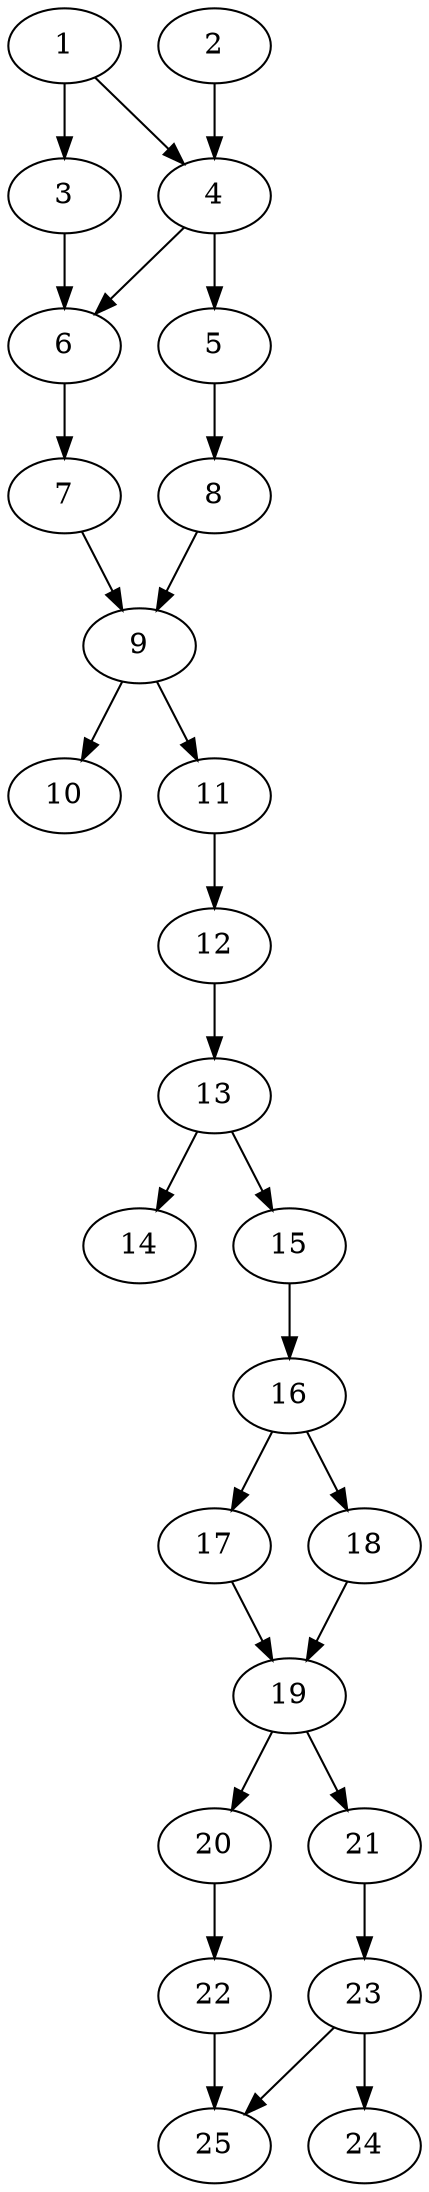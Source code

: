 // DAG automatically generated by daggen at Thu Oct  3 14:00:40 2019
// ./daggen --dot -n 25 --ccr 0.3 --fat 0.3 --regular 0.9 --density 0.6 --mindata 5242880 --maxdata 52428800 
digraph G {
  1 [size="162938880", alpha="0.08", expect_size="48881664"] 
  1 -> 3 [size ="48881664"]
  1 -> 4 [size ="48881664"]
  2 [size="109690880", alpha="0.16", expect_size="32907264"] 
  2 -> 4 [size ="32907264"]
  3 [size="140605440", alpha="0.09", expect_size="42181632"] 
  3 -> 6 [size ="42181632"]
  4 [size="119862613", alpha="0.05", expect_size="35958784"] 
  4 -> 5 [size ="35958784"]
  4 -> 6 [size ="35958784"]
  5 [size="44851200", alpha="0.10", expect_size="13455360"] 
  5 -> 8 [size ="13455360"]
  6 [size="161027413", alpha="0.07", expect_size="48308224"] 
  6 -> 7 [size ="48308224"]
  7 [size="141588480", alpha="0.10", expect_size="42476544"] 
  7 -> 9 [size ="42476544"]
  8 [size="77424640", alpha="0.10", expect_size="23227392"] 
  8 -> 9 [size ="23227392"]
  9 [size="49206613", alpha="0.08", expect_size="14761984"] 
  9 -> 10 [size ="14761984"]
  9 -> 11 [size ="14761984"]
  10 [size="74154667", alpha="0.08", expect_size="22246400"] 
  11 [size="29979307", alpha="0.07", expect_size="8993792"] 
  11 -> 12 [size ="8993792"]
  12 [size="93583360", alpha="0.05", expect_size="28075008"] 
  12 -> 13 [size ="28075008"]
  13 [size="62849707", alpha="0.15", expect_size="18854912"] 
  13 -> 14 [size ="18854912"]
  13 -> 15 [size ="18854912"]
  14 [size="134867627", alpha="0.06", expect_size="40460288"] 
  15 [size="171431253", alpha="0.11", expect_size="51429376"] 
  15 -> 16 [size ="51429376"]
  16 [size="89698987", alpha="0.11", expect_size="26909696"] 
  16 -> 17 [size ="26909696"]
  16 -> 18 [size ="26909696"]
  17 [size="148200107", alpha="0.08", expect_size="44460032"] 
  17 -> 19 [size ="44460032"]
  18 [size="67693227", alpha="0.09", expect_size="20307968"] 
  18 -> 19 [size ="20307968"]
  19 [size="148493653", alpha="0.14", expect_size="44548096"] 
  19 -> 20 [size ="44548096"]
  19 -> 21 [size ="44548096"]
  20 [size="56282453", alpha="0.11", expect_size="16884736"] 
  20 -> 22 [size ="16884736"]
  21 [size="120309760", alpha="0.06", expect_size="36092928"] 
  21 -> 23 [size ="36092928"]
  22 [size="172820480", alpha="0.13", expect_size="51846144"] 
  22 -> 25 [size ="51846144"]
  23 [size="52367360", alpha="0.15", expect_size="15710208"] 
  23 -> 24 [size ="15710208"]
  23 -> 25 [size ="15710208"]
  24 [size="172390400", alpha="0.11", expect_size="51717120"] 
  25 [size="61279573", alpha="0.10", expect_size="18383872"] 
}
